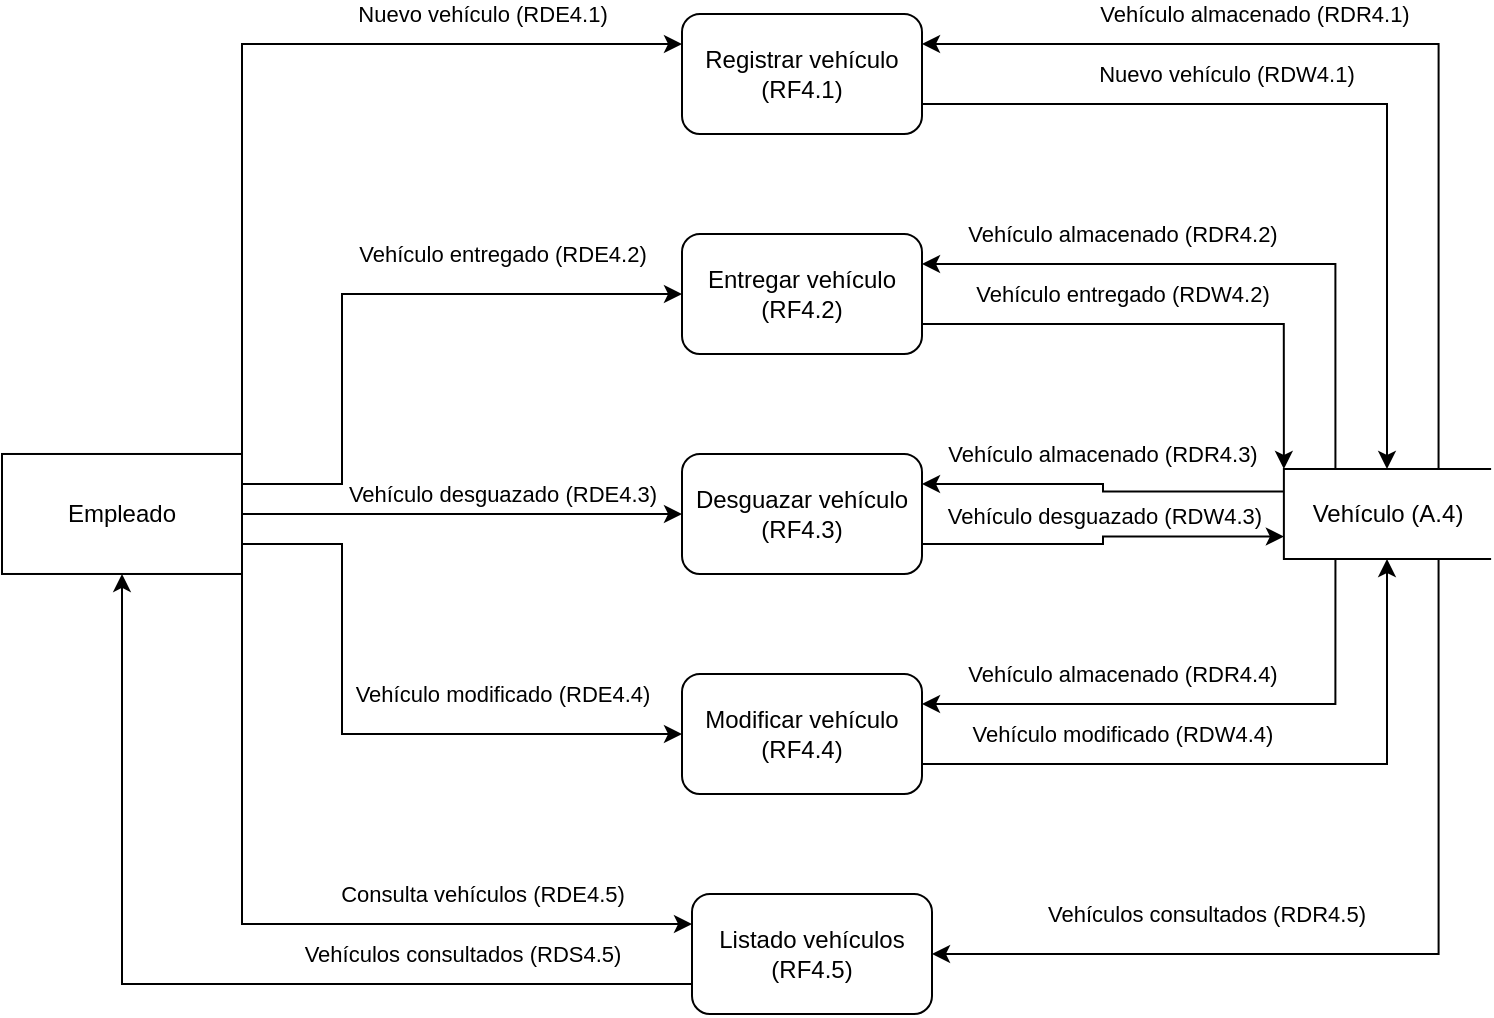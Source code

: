 <mxfile version="20.4.0" type="google"><diagram id="R2lEEEUBdFMjLlhIrx00" name="Page-1"><mxGraphModel grid="1" page="1" gridSize="10" guides="1" tooltips="1" connect="1" arrows="1" fold="1" pageScale="1" pageWidth="850" pageHeight="1100" math="0" shadow="0" extFonts="Permanent Marker^https://fonts.googleapis.com/css?family=Permanent+Marker"><root><mxCell id="0"/><mxCell id="1" parent="0"/><mxCell id="bwr-Kk23cjVPuPOjndQl-20" style="edgeStyle=orthogonalEdgeStyle;rounded=0;orthogonalLoop=1;jettySize=auto;html=1;exitX=1;exitY=0;exitDx=0;exitDy=0;entryX=0;entryY=0.25;entryDx=0;entryDy=0;" edge="1" parent="1" source="bwr-Kk23cjVPuPOjndQl-5" target="bwr-Kk23cjVPuPOjndQl-11"><mxGeometry relative="1" as="geometry"/></mxCell><mxCell id="bwr-Kk23cjVPuPOjndQl-30" value="Nuevo vehículo (RDE4.1)" style="edgeLabel;html=1;align=center;verticalAlign=middle;resizable=0;points=[];" vertex="1" connectable="0" parent="bwr-Kk23cjVPuPOjndQl-20"><mxGeometry x="-0.12" y="-5" relative="1" as="geometry"><mxPoint x="115" y="-33" as="offset"/></mxGeometry></mxCell><mxCell id="bwr-Kk23cjVPuPOjndQl-21" style="edgeStyle=orthogonalEdgeStyle;rounded=0;orthogonalLoop=1;jettySize=auto;html=1;exitX=1;exitY=0.25;exitDx=0;exitDy=0;entryX=0;entryY=0.5;entryDx=0;entryDy=0;" edge="1" parent="1" source="bwr-Kk23cjVPuPOjndQl-5" target="bwr-Kk23cjVPuPOjndQl-12"><mxGeometry relative="1" as="geometry"><Array as="points"><mxPoint x="190" y="295"/><mxPoint x="190" y="200"/></Array></mxGeometry></mxCell><mxCell id="bwr-Kk23cjVPuPOjndQl-39" value="Vehículo entregado (RDE4.2)" style="edgeLabel;html=1;align=center;verticalAlign=middle;resizable=0;points=[];" vertex="1" connectable="0" parent="bwr-Kk23cjVPuPOjndQl-21"><mxGeometry x="0.165" y="-1" relative="1" as="geometry"><mxPoint x="41" y="-21" as="offset"/></mxGeometry></mxCell><mxCell id="bwr-Kk23cjVPuPOjndQl-22" style="edgeStyle=orthogonalEdgeStyle;rounded=0;orthogonalLoop=1;jettySize=auto;html=1;exitX=1;exitY=0.5;exitDx=0;exitDy=0;entryX=0;entryY=0.5;entryDx=0;entryDy=0;curved=1;" edge="1" parent="1" source="bwr-Kk23cjVPuPOjndQl-5" target="bwr-Kk23cjVPuPOjndQl-13"><mxGeometry relative="1" as="geometry"/></mxCell><mxCell id="bwr-Kk23cjVPuPOjndQl-40" value="Vehículo desguazado (RDE4.3)" style="edgeLabel;html=1;align=center;verticalAlign=middle;resizable=0;points=[];" vertex="1" connectable="0" parent="bwr-Kk23cjVPuPOjndQl-22"><mxGeometry x="0.156" y="-1" relative="1" as="geometry"><mxPoint x="3" y="-11" as="offset"/></mxGeometry></mxCell><mxCell id="bwr-Kk23cjVPuPOjndQl-24" style="edgeStyle=orthogonalEdgeStyle;rounded=0;orthogonalLoop=1;jettySize=auto;html=1;exitX=1;exitY=1;exitDx=0;exitDy=0;entryX=0;entryY=0.25;entryDx=0;entryDy=0;" edge="1" parent="1" source="bwr-Kk23cjVPuPOjndQl-5" target="bwr-Kk23cjVPuPOjndQl-15"><mxGeometry relative="1" as="geometry"/></mxCell><mxCell id="bwr-Kk23cjVPuPOjndQl-60" value="Consulta vehículos (RDE4.5)" style="edgeLabel;html=1;align=center;verticalAlign=middle;resizable=0;points=[];" vertex="1" connectable="0" parent="bwr-Kk23cjVPuPOjndQl-24"><mxGeometry x="0.33" y="2" relative="1" as="geometry"><mxPoint x="29" y="-13" as="offset"/></mxGeometry></mxCell><mxCell id="bwr-Kk23cjVPuPOjndQl-42" style="edgeStyle=orthogonalEdgeStyle;rounded=0;orthogonalLoop=1;jettySize=auto;html=1;exitX=1;exitY=0.75;exitDx=0;exitDy=0;entryX=0;entryY=0.5;entryDx=0;entryDy=0;" edge="1" parent="1" source="bwr-Kk23cjVPuPOjndQl-5" target="bwr-Kk23cjVPuPOjndQl-14"><mxGeometry relative="1" as="geometry"><Array as="points"><mxPoint x="190" y="325"/><mxPoint x="190" y="420"/></Array></mxGeometry></mxCell><mxCell id="bwr-Kk23cjVPuPOjndQl-43" value="Vehículo modificado (RDE4.4)" style="edgeLabel;html=1;align=center;verticalAlign=middle;resizable=0;points=[];" vertex="1" connectable="0" parent="bwr-Kk23cjVPuPOjndQl-42"><mxGeometry x="0.333" y="4" relative="1" as="geometry"><mxPoint x="15" y="-16" as="offset"/></mxGeometry></mxCell><mxCell id="bwr-Kk23cjVPuPOjndQl-5" value="Empleado" style="rounded=0;whiteSpace=wrap;html=1;" vertex="1" parent="1"><mxGeometry x="20" y="279.99" width="120" height="60" as="geometry"/></mxCell><mxCell id="bwr-Kk23cjVPuPOjndQl-35" style="edgeStyle=orthogonalEdgeStyle;rounded=0;orthogonalLoop=1;jettySize=auto;html=1;exitX=1;exitY=0.75;exitDx=0;exitDy=0;entryX=0;entryY=0.5;entryDx=0;entryDy=0;" edge="1" parent="1" source="bwr-Kk23cjVPuPOjndQl-11" target="bwr-Kk23cjVPuPOjndQl-17"><mxGeometry relative="1" as="geometry"/></mxCell><mxCell id="bwr-Kk23cjVPuPOjndQl-38" value="Nuevo vehículo (RDW4.1)" style="edgeLabel;html=1;align=center;verticalAlign=middle;resizable=0;points=[];" vertex="1" connectable="0" parent="bwr-Kk23cjVPuPOjndQl-35"><mxGeometry x="-0.269" y="1" relative="1" as="geometry"><mxPoint y="-14" as="offset"/></mxGeometry></mxCell><mxCell id="bwr-Kk23cjVPuPOjndQl-11" value="Registrar vehículo (RF4.1)" style="rounded=1;whiteSpace=wrap;html=1;" vertex="1" parent="1"><mxGeometry x="360" y="60" width="120" height="60" as="geometry"/></mxCell><mxCell id="bwr-Kk23cjVPuPOjndQl-45" style="edgeStyle=orthogonalEdgeStyle;rounded=0;orthogonalLoop=1;jettySize=auto;html=1;exitX=1;exitY=0.75;exitDx=0;exitDy=0;entryX=0;entryY=1;entryDx=0;entryDy=0;" edge="1" parent="1" source="bwr-Kk23cjVPuPOjndQl-12" target="bwr-Kk23cjVPuPOjndQl-17"><mxGeometry relative="1" as="geometry"><Array as="points"><mxPoint x="661" y="215"/></Array></mxGeometry></mxCell><mxCell id="bwr-Kk23cjVPuPOjndQl-50" value="Vehículo entregado (RDW4.2)" style="edgeLabel;html=1;align=center;verticalAlign=middle;resizable=0;points=[];" vertex="1" connectable="0" parent="bwr-Kk23cjVPuPOjndQl-45"><mxGeometry x="-0.181" y="2" relative="1" as="geometry"><mxPoint x="-4" y="-13" as="offset"/></mxGeometry></mxCell><mxCell id="bwr-Kk23cjVPuPOjndQl-12" value="Entregar vehículo (RF4.2)" style="rounded=1;whiteSpace=wrap;html=1;" vertex="1" parent="1"><mxGeometry x="360" y="170" width="120" height="60" as="geometry"/></mxCell><mxCell id="bwr-Kk23cjVPuPOjndQl-48" style="edgeStyle=orthogonalEdgeStyle;rounded=0;orthogonalLoop=1;jettySize=auto;html=1;exitX=1;exitY=0.75;exitDx=0;exitDy=0;entryX=0.75;entryY=1;entryDx=0;entryDy=0;" edge="1" parent="1" source="bwr-Kk23cjVPuPOjndQl-13" target="bwr-Kk23cjVPuPOjndQl-17"><mxGeometry relative="1" as="geometry"/></mxCell><mxCell id="bwr-Kk23cjVPuPOjndQl-52" value="Vehículo desguazado (RDW4.3)" style="edgeLabel;html=1;align=center;verticalAlign=middle;resizable=0;points=[];" vertex="1" connectable="0" parent="bwr-Kk23cjVPuPOjndQl-48"><mxGeometry x="0.233" y="2" relative="1" as="geometry"><mxPoint x="-20" y="-9" as="offset"/></mxGeometry></mxCell><mxCell id="bwr-Kk23cjVPuPOjndQl-13" value="Desguazar vehículo (RF4.3)" style="rounded=1;whiteSpace=wrap;html=1;" vertex="1" parent="1"><mxGeometry x="360" y="280" width="120" height="60" as="geometry"/></mxCell><mxCell id="bwr-Kk23cjVPuPOjndQl-56" style="edgeStyle=orthogonalEdgeStyle;rounded=0;orthogonalLoop=1;jettySize=auto;html=1;exitX=1;exitY=0.75;exitDx=0;exitDy=0;entryX=1;entryY=0.5;entryDx=0;entryDy=0;" edge="1" parent="1" source="bwr-Kk23cjVPuPOjndQl-14" target="bwr-Kk23cjVPuPOjndQl-17"><mxGeometry relative="1" as="geometry"/></mxCell><mxCell id="bwr-Kk23cjVPuPOjndQl-59" value="Vehículo modificado (RDW4.4)" style="edgeLabel;html=1;align=center;verticalAlign=middle;resizable=0;points=[];" vertex="1" connectable="0" parent="bwr-Kk23cjVPuPOjndQl-56"><mxGeometry x="-0.487" y="-4" relative="1" as="geometry"><mxPoint x="14" y="-19" as="offset"/></mxGeometry></mxCell><mxCell id="bwr-Kk23cjVPuPOjndQl-14" value="Modificar vehículo (RF4.4)" style="rounded=1;whiteSpace=wrap;html=1;" vertex="1" parent="1"><mxGeometry x="360" y="390" width="120" height="60" as="geometry"/></mxCell><mxCell id="bwr-Kk23cjVPuPOjndQl-25" style="edgeStyle=orthogonalEdgeStyle;rounded=0;orthogonalLoop=1;jettySize=auto;html=1;exitX=0;exitY=0.75;exitDx=0;exitDy=0;entryX=0.5;entryY=1;entryDx=0;entryDy=0;" edge="1" parent="1" source="bwr-Kk23cjVPuPOjndQl-15" target="bwr-Kk23cjVPuPOjndQl-5"><mxGeometry relative="1" as="geometry"/></mxCell><mxCell id="bwr-Kk23cjVPuPOjndQl-61" value="Vehículos consultados (RDS4.5)" style="edgeLabel;html=1;align=center;verticalAlign=middle;resizable=0;points=[];" vertex="1" connectable="0" parent="bwr-Kk23cjVPuPOjndQl-25"><mxGeometry x="-0.58" y="-2" relative="1" as="geometry"><mxPoint x="-12" y="-13" as="offset"/></mxGeometry></mxCell><mxCell id="bwr-Kk23cjVPuPOjndQl-15" value="Listado vehículos (RF4.5)" style="rounded=1;whiteSpace=wrap;html=1;" vertex="1" parent="1"><mxGeometry x="365" y="500" width="120" height="60" as="geometry"/></mxCell><mxCell id="bwr-Kk23cjVPuPOjndQl-34" style="edgeStyle=orthogonalEdgeStyle;rounded=0;orthogonalLoop=1;jettySize=auto;html=1;exitX=0;exitY=0.25;exitDx=0;exitDy=0;entryX=1;entryY=0.25;entryDx=0;entryDy=0;" edge="1" parent="1" source="bwr-Kk23cjVPuPOjndQl-17" target="bwr-Kk23cjVPuPOjndQl-11"><mxGeometry relative="1" as="geometry"/></mxCell><mxCell id="bwr-Kk23cjVPuPOjndQl-37" value="Vehículo almacenado (RDR4.1)" style="edgeLabel;html=1;align=center;verticalAlign=middle;resizable=0;points=[];" vertex="1" connectable="0" parent="bwr-Kk23cjVPuPOjndQl-34"><mxGeometry x="0.298" y="-2" relative="1" as="geometry"><mxPoint y="-13" as="offset"/></mxGeometry></mxCell><mxCell id="bwr-Kk23cjVPuPOjndQl-44" style="edgeStyle=orthogonalEdgeStyle;rounded=0;orthogonalLoop=1;jettySize=auto;html=1;exitX=0;exitY=0.75;exitDx=0;exitDy=0;entryX=1;entryY=0.25;entryDx=0;entryDy=0;" edge="1" parent="1" source="bwr-Kk23cjVPuPOjndQl-17" target="bwr-Kk23cjVPuPOjndQl-12"><mxGeometry relative="1" as="geometry"><Array as="points"><mxPoint x="687" y="185"/></Array></mxGeometry></mxCell><mxCell id="bwr-Kk23cjVPuPOjndQl-49" value="Vehículo almacenado (RDR4.2)" style="edgeLabel;html=1;align=center;verticalAlign=middle;resizable=0;points=[];" vertex="1" connectable="0" parent="bwr-Kk23cjVPuPOjndQl-44"><mxGeometry x="0.263" relative="1" as="geometry"><mxPoint x="-14" y="-15" as="offset"/></mxGeometry></mxCell><mxCell id="bwr-Kk23cjVPuPOjndQl-46" style="edgeStyle=orthogonalEdgeStyle;rounded=0;orthogonalLoop=1;jettySize=auto;html=1;exitX=0.25;exitY=1;exitDx=0;exitDy=0;entryX=1;entryY=0.25;entryDx=0;entryDy=0;" edge="1" parent="1" source="bwr-Kk23cjVPuPOjndQl-17" target="bwr-Kk23cjVPuPOjndQl-13"><mxGeometry relative="1" as="geometry"/></mxCell><mxCell id="bwr-Kk23cjVPuPOjndQl-51" value="Vehículo almacenado (RDR4.3)" style="edgeLabel;html=1;align=center;verticalAlign=middle;resizable=0;points=[];" vertex="1" connectable="0" parent="bwr-Kk23cjVPuPOjndQl-46"><mxGeometry x="0.145" y="-2" relative="1" as="geometry"><mxPoint x="11" y="-13" as="offset"/></mxGeometry></mxCell><mxCell id="bwr-Kk23cjVPuPOjndQl-54" style="edgeStyle=orthogonalEdgeStyle;rounded=0;orthogonalLoop=1;jettySize=auto;html=1;exitX=1;exitY=0.75;exitDx=0;exitDy=0;entryX=1;entryY=0.25;entryDx=0;entryDy=0;" edge="1" parent="1" source="bwr-Kk23cjVPuPOjndQl-17" target="bwr-Kk23cjVPuPOjndQl-14"><mxGeometry relative="1" as="geometry"/></mxCell><mxCell id="bwr-Kk23cjVPuPOjndQl-58" value="Vehículo almacenado (RDR4.4)" style="edgeLabel;html=1;align=center;verticalAlign=middle;resizable=0;points=[];" vertex="1" connectable="0" parent="bwr-Kk23cjVPuPOjndQl-54"><mxGeometry x="0.413" y="-4" relative="1" as="geometry"><mxPoint x="18" y="-11" as="offset"/></mxGeometry></mxCell><mxCell id="bwr-Kk23cjVPuPOjndQl-57" style="edgeStyle=orthogonalEdgeStyle;rounded=0;orthogonalLoop=1;jettySize=auto;html=1;exitX=1;exitY=0.25;exitDx=0;exitDy=0;entryX=1;entryY=0.5;entryDx=0;entryDy=0;" edge="1" parent="1" source="bwr-Kk23cjVPuPOjndQl-17" target="bwr-Kk23cjVPuPOjndQl-15"><mxGeometry relative="1" as="geometry"/></mxCell><mxCell id="bwr-Kk23cjVPuPOjndQl-62" value="Vehículos consultados (RDR4.5)" style="edgeLabel;html=1;align=center;verticalAlign=middle;resizable=0;points=[];" vertex="1" connectable="0" parent="bwr-Kk23cjVPuPOjndQl-57"><mxGeometry x="0.392" y="-4" relative="1" as="geometry"><mxPoint y="-16" as="offset"/></mxGeometry></mxCell><mxCell id="bwr-Kk23cjVPuPOjndQl-17" value="" style="shape=partialRectangle;whiteSpace=wrap;html=1;bottom=1;right=1;left=1;top=0;fillColor=none;routingCenterX=-0.5;rotation=90;" vertex="1" parent="1"><mxGeometry x="690" y="258.44" width="45" height="103.12" as="geometry"/></mxCell><UserObject label="Vehículo (A.4)" placeholders="1" name="Variable" id="bwr-Kk23cjVPuPOjndQl-19"><mxCell style="text;html=1;strokeColor=none;fillColor=none;align=center;verticalAlign=middle;whiteSpace=wrap;overflow=hidden;" vertex="1" parent="1"><mxGeometry x="672.5" y="300" width="80" height="20" as="geometry"/></mxCell></UserObject></root></mxGraphModel></diagram></mxfile>